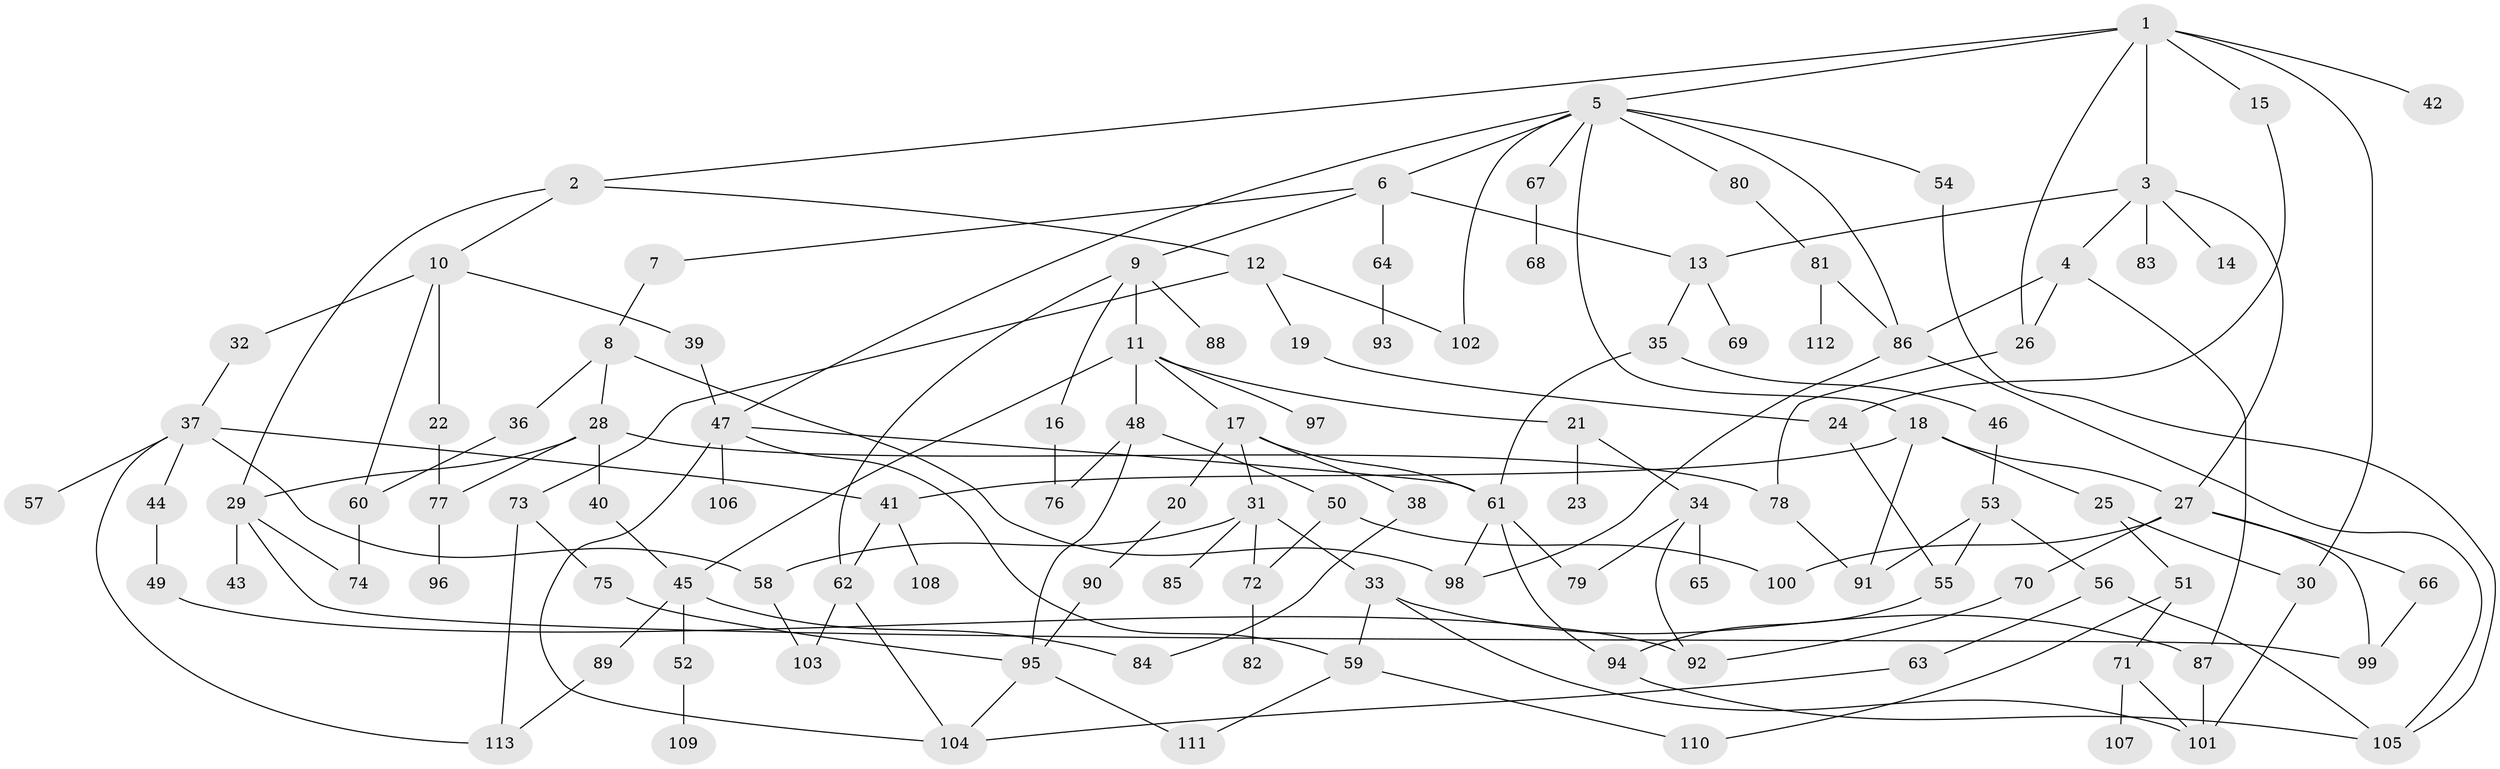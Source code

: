// coarse degree distribution, {7: 0.05970149253731343, 4: 0.11940298507462686, 6: 0.07462686567164178, 5: 0.1044776119402985, 11: 0.029850746268656716, 2: 0.1791044776119403, 1: 0.23880597014925373, 3: 0.19402985074626866}
// Generated by graph-tools (version 1.1) at 2025/17/03/04/25 18:17:14]
// undirected, 113 vertices, 165 edges
graph export_dot {
graph [start="1"]
  node [color=gray90,style=filled];
  1;
  2;
  3;
  4;
  5;
  6;
  7;
  8;
  9;
  10;
  11;
  12;
  13;
  14;
  15;
  16;
  17;
  18;
  19;
  20;
  21;
  22;
  23;
  24;
  25;
  26;
  27;
  28;
  29;
  30;
  31;
  32;
  33;
  34;
  35;
  36;
  37;
  38;
  39;
  40;
  41;
  42;
  43;
  44;
  45;
  46;
  47;
  48;
  49;
  50;
  51;
  52;
  53;
  54;
  55;
  56;
  57;
  58;
  59;
  60;
  61;
  62;
  63;
  64;
  65;
  66;
  67;
  68;
  69;
  70;
  71;
  72;
  73;
  74;
  75;
  76;
  77;
  78;
  79;
  80;
  81;
  82;
  83;
  84;
  85;
  86;
  87;
  88;
  89;
  90;
  91;
  92;
  93;
  94;
  95;
  96;
  97;
  98;
  99;
  100;
  101;
  102;
  103;
  104;
  105;
  106;
  107;
  108;
  109;
  110;
  111;
  112;
  113;
  1 -- 2;
  1 -- 3;
  1 -- 5;
  1 -- 15;
  1 -- 26;
  1 -- 42;
  1 -- 30;
  2 -- 10;
  2 -- 12;
  2 -- 29;
  3 -- 4;
  3 -- 14;
  3 -- 27;
  3 -- 83;
  3 -- 13;
  4 -- 87;
  4 -- 26;
  4 -- 86;
  5 -- 6;
  5 -- 18;
  5 -- 54;
  5 -- 67;
  5 -- 80;
  5 -- 102;
  5 -- 47;
  5 -- 86;
  6 -- 7;
  6 -- 9;
  6 -- 13;
  6 -- 64;
  7 -- 8;
  8 -- 28;
  8 -- 36;
  8 -- 98;
  9 -- 11;
  9 -- 16;
  9 -- 62;
  9 -- 88;
  10 -- 22;
  10 -- 32;
  10 -- 39;
  10 -- 60;
  11 -- 17;
  11 -- 21;
  11 -- 48;
  11 -- 97;
  11 -- 45;
  12 -- 19;
  12 -- 73;
  12 -- 102;
  13 -- 35;
  13 -- 69;
  15 -- 24;
  16 -- 76;
  17 -- 20;
  17 -- 31;
  17 -- 38;
  17 -- 61;
  18 -- 25;
  18 -- 91;
  18 -- 27;
  18 -- 41;
  19 -- 24;
  20 -- 90;
  21 -- 23;
  21 -- 34;
  22 -- 77;
  24 -- 55;
  25 -- 30;
  25 -- 51;
  26 -- 78;
  27 -- 66;
  27 -- 70;
  27 -- 100;
  27 -- 99;
  28 -- 40;
  28 -- 77;
  28 -- 78;
  28 -- 29;
  29 -- 43;
  29 -- 74;
  29 -- 99;
  30 -- 101;
  31 -- 33;
  31 -- 72;
  31 -- 85;
  31 -- 58;
  32 -- 37;
  33 -- 87;
  33 -- 101;
  33 -- 59;
  34 -- 65;
  34 -- 79;
  34 -- 92;
  35 -- 46;
  35 -- 61;
  36 -- 60;
  37 -- 41;
  37 -- 44;
  37 -- 57;
  37 -- 58;
  37 -- 113;
  38 -- 84;
  39 -- 47;
  40 -- 45;
  41 -- 108;
  41 -- 62;
  44 -- 49;
  45 -- 52;
  45 -- 84;
  45 -- 89;
  46 -- 53;
  47 -- 59;
  47 -- 61;
  47 -- 104;
  47 -- 106;
  48 -- 50;
  48 -- 95;
  48 -- 76;
  49 -- 92;
  50 -- 100;
  50 -- 72;
  51 -- 71;
  51 -- 110;
  52 -- 109;
  53 -- 56;
  53 -- 91;
  53 -- 55;
  54 -- 105;
  55 -- 94;
  56 -- 63;
  56 -- 105;
  58 -- 103;
  59 -- 110;
  59 -- 111;
  60 -- 74;
  61 -- 98;
  61 -- 94;
  61 -- 79;
  62 -- 103;
  62 -- 104;
  63 -- 104;
  64 -- 93;
  66 -- 99;
  67 -- 68;
  70 -- 92;
  71 -- 107;
  71 -- 101;
  72 -- 82;
  73 -- 75;
  73 -- 113;
  75 -- 95;
  77 -- 96;
  78 -- 91;
  80 -- 81;
  81 -- 86;
  81 -- 112;
  86 -- 98;
  86 -- 105;
  87 -- 101;
  89 -- 113;
  90 -- 95;
  94 -- 105;
  95 -- 104;
  95 -- 111;
}

